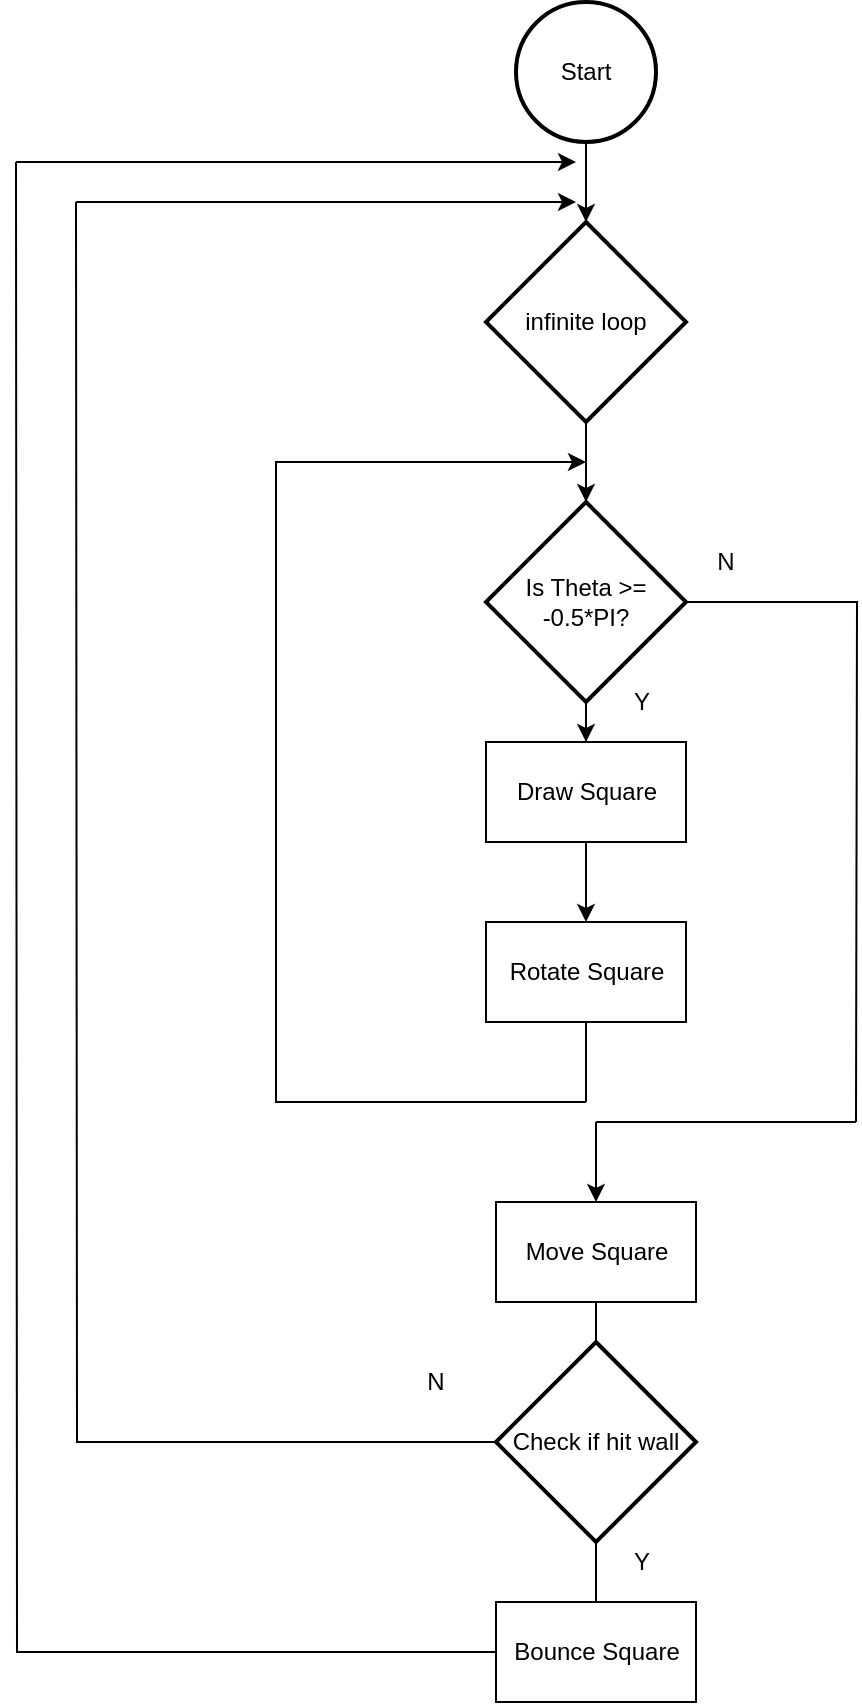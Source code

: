 <mxfile version="14.2.9" type="github">
  <diagram name="Page-1" id="edf60f1a-56cd-e834-aa8a-f176f3a09ee4">
    <mxGraphModel dx="1707" dy="817" grid="1" gridSize="10" guides="1" tooltips="1" connect="1" arrows="1" fold="1" page="1" pageScale="1" pageWidth="1100" pageHeight="850" background="#ffffff" math="0" shadow="0">
      <root>
        <mxCell id="0" />
        <mxCell id="1" parent="0" />
        <mxCell id="iP4acAa9GG4foKv7hFSj-18" style="edgeStyle=orthogonalEdgeStyle;rounded=0;orthogonalLoop=1;jettySize=auto;html=1;entryX=0.5;entryY=0;entryDx=0;entryDy=0;entryPerimeter=0;" edge="1" parent="1" source="iP4acAa9GG4foKv7hFSj-1" target="iP4acAa9GG4foKv7hFSj-12">
          <mxGeometry relative="1" as="geometry" />
        </mxCell>
        <mxCell id="iP4acAa9GG4foKv7hFSj-1" value="Start" style="strokeWidth=2;html=1;shape=mxgraph.flowchart.start_2;whiteSpace=wrap;" vertex="1" parent="1">
          <mxGeometry x="380" y="10" width="70" height="70" as="geometry" />
        </mxCell>
        <mxCell id="iP4acAa9GG4foKv7hFSj-14" style="edgeStyle=orthogonalEdgeStyle;rounded=0;orthogonalLoop=1;jettySize=auto;html=1;" edge="1" parent="1" source="iP4acAa9GG4foKv7hFSj-2" target="iP4acAa9GG4foKv7hFSj-10">
          <mxGeometry relative="1" as="geometry" />
        </mxCell>
        <mxCell id="iP4acAa9GG4foKv7hFSj-2" value="Draw Square" style="html=1;dashed=0;whitespace=wrap;" vertex="1" parent="1">
          <mxGeometry x="365" y="380" width="100" height="50" as="geometry" />
        </mxCell>
        <mxCell id="iP4acAa9GG4foKv7hFSj-6" style="edgeStyle=orthogonalEdgeStyle;rounded=0;orthogonalLoop=1;jettySize=auto;html=1;exitX=0.5;exitY=1;exitDx=0;exitDy=0;" edge="1" parent="1" source="iP4acAa9GG4foKv7hFSj-2" target="iP4acAa9GG4foKv7hFSj-2">
          <mxGeometry relative="1" as="geometry" />
        </mxCell>
        <mxCell id="iP4acAa9GG4foKv7hFSj-8" style="edgeStyle=orthogonalEdgeStyle;rounded=0;orthogonalLoop=1;jettySize=auto;html=1;entryX=0.5;entryY=0;entryDx=0;entryDy=0;" edge="1" parent="1" source="iP4acAa9GG4foKv7hFSj-7" target="iP4acAa9GG4foKv7hFSj-2">
          <mxGeometry relative="1" as="geometry" />
        </mxCell>
        <mxCell id="iP4acAa9GG4foKv7hFSj-31" style="edgeStyle=orthogonalEdgeStyle;rounded=0;orthogonalLoop=1;jettySize=auto;html=1;exitX=1;exitY=0.5;exitDx=0;exitDy=0;exitPerimeter=0;endArrow=none;endFill=0;" edge="1" parent="1" source="iP4acAa9GG4foKv7hFSj-7">
          <mxGeometry relative="1" as="geometry">
            <mxPoint x="550" y="570" as="targetPoint" />
          </mxGeometry>
        </mxCell>
        <mxCell id="iP4acAa9GG4foKv7hFSj-7" value="Is Theta &amp;gt;= -0.5*PI?" style="strokeWidth=2;html=1;shape=mxgraph.flowchart.decision;whiteSpace=wrap;" vertex="1" parent="1">
          <mxGeometry x="365" y="260" width="100" height="100" as="geometry" />
        </mxCell>
        <mxCell id="iP4acAa9GG4foKv7hFSj-9" value="Y" style="text;html=1;strokeColor=none;fillColor=none;align=center;verticalAlign=middle;whiteSpace=wrap;rounded=0;" vertex="1" parent="1">
          <mxGeometry x="422.5" y="350" width="40" height="20" as="geometry" />
        </mxCell>
        <mxCell id="iP4acAa9GG4foKv7hFSj-20" style="edgeStyle=elbowEdgeStyle;rounded=0;orthogonalLoop=1;jettySize=auto;html=1;" edge="1" parent="1">
          <mxGeometry relative="1" as="geometry">
            <mxPoint x="415" y="240" as="targetPoint" />
            <mxPoint x="415" y="560" as="sourcePoint" />
            <Array as="points">
              <mxPoint x="260" y="400" />
            </Array>
          </mxGeometry>
        </mxCell>
        <mxCell id="iP4acAa9GG4foKv7hFSj-10" value="Rotate Square" style="html=1;dashed=0;whitespace=wrap;" vertex="1" parent="1">
          <mxGeometry x="365" y="470" width="100" height="50" as="geometry" />
        </mxCell>
        <mxCell id="iP4acAa9GG4foKv7hFSj-33" style="edgeStyle=orthogonalEdgeStyle;rounded=0;orthogonalLoop=1;jettySize=auto;html=1;endArrow=none;endFill=0;" edge="1" parent="1" source="iP4acAa9GG4foKv7hFSj-11" target="iP4acAa9GG4foKv7hFSj-25">
          <mxGeometry relative="1" as="geometry" />
        </mxCell>
        <mxCell id="iP4acAa9GG4foKv7hFSj-11" value="Move Square" style="html=1;dashed=0;whitespace=wrap;" vertex="1" parent="1">
          <mxGeometry x="370" y="610" width="100" height="50" as="geometry" />
        </mxCell>
        <mxCell id="iP4acAa9GG4foKv7hFSj-17" style="edgeStyle=orthogonalEdgeStyle;rounded=0;orthogonalLoop=1;jettySize=auto;html=1;entryX=0.5;entryY=0;entryDx=0;entryDy=0;entryPerimeter=0;" edge="1" parent="1" source="iP4acAa9GG4foKv7hFSj-12" target="iP4acAa9GG4foKv7hFSj-7">
          <mxGeometry relative="1" as="geometry" />
        </mxCell>
        <mxCell id="iP4acAa9GG4foKv7hFSj-12" value="infinite loop" style="strokeWidth=2;html=1;shape=mxgraph.flowchart.decision;whiteSpace=wrap;" vertex="1" parent="1">
          <mxGeometry x="365" y="120" width="100" height="100" as="geometry" />
        </mxCell>
        <mxCell id="iP4acAa9GG4foKv7hFSj-24" value="N" style="text;html=1;strokeColor=none;fillColor=none;align=center;verticalAlign=middle;whiteSpace=wrap;rounded=0;" vertex="1" parent="1">
          <mxGeometry x="465" y="280" width="40" height="20" as="geometry" />
        </mxCell>
        <mxCell id="iP4acAa9GG4foKv7hFSj-34" style="edgeStyle=orthogonalEdgeStyle;rounded=0;orthogonalLoop=1;jettySize=auto;html=1;endArrow=none;endFill=0;" edge="1" parent="1" source="iP4acAa9GG4foKv7hFSj-25" target="iP4acAa9GG4foKv7hFSj-27">
          <mxGeometry relative="1" as="geometry" />
        </mxCell>
        <mxCell id="iP4acAa9GG4foKv7hFSj-37" style="edgeStyle=orthogonalEdgeStyle;rounded=0;orthogonalLoop=1;jettySize=auto;html=1;endArrow=none;endFill=0;" edge="1" parent="1" source="iP4acAa9GG4foKv7hFSj-25">
          <mxGeometry relative="1" as="geometry">
            <mxPoint x="160" y="110" as="targetPoint" />
          </mxGeometry>
        </mxCell>
        <mxCell id="iP4acAa9GG4foKv7hFSj-25" value="Check if hit wall" style="strokeWidth=2;html=1;shape=mxgraph.flowchart.decision;whiteSpace=wrap;" vertex="1" parent="1">
          <mxGeometry x="370" y="680" width="100" height="100" as="geometry" />
        </mxCell>
        <mxCell id="iP4acAa9GG4foKv7hFSj-39" style="edgeStyle=orthogonalEdgeStyle;rounded=0;orthogonalLoop=1;jettySize=auto;html=1;endArrow=none;endFill=0;" edge="1" parent="1" source="iP4acAa9GG4foKv7hFSj-27">
          <mxGeometry relative="1" as="geometry">
            <mxPoint x="130" y="90" as="targetPoint" />
          </mxGeometry>
        </mxCell>
        <mxCell id="iP4acAa9GG4foKv7hFSj-27" value="Bounce Square" style="html=1;dashed=0;whitespace=wrap;" vertex="1" parent="1">
          <mxGeometry x="370" y="810" width="100" height="50" as="geometry" />
        </mxCell>
        <mxCell id="iP4acAa9GG4foKv7hFSj-28" value="" style="endArrow=none;html=1;" edge="1" parent="1">
          <mxGeometry width="50" height="50" relative="1" as="geometry">
            <mxPoint x="420" y="570" as="sourcePoint" />
            <mxPoint x="550" y="570" as="targetPoint" />
          </mxGeometry>
        </mxCell>
        <mxCell id="iP4acAa9GG4foKv7hFSj-29" value="" style="endArrow=none;html=1;entryX=0.5;entryY=1;entryDx=0;entryDy=0;" edge="1" parent="1" target="iP4acAa9GG4foKv7hFSj-10">
          <mxGeometry width="50" height="50" relative="1" as="geometry">
            <mxPoint x="415" y="560" as="sourcePoint" />
            <mxPoint x="520" y="620" as="targetPoint" />
          </mxGeometry>
        </mxCell>
        <mxCell id="iP4acAa9GG4foKv7hFSj-32" value="" style="endArrow=classic;html=1;entryX=0.5;entryY=0;entryDx=0;entryDy=0;" edge="1" parent="1" target="iP4acAa9GG4foKv7hFSj-11">
          <mxGeometry width="50" height="50" relative="1" as="geometry">
            <mxPoint x="420" y="570" as="sourcePoint" />
            <mxPoint x="590" y="340" as="targetPoint" />
          </mxGeometry>
        </mxCell>
        <mxCell id="iP4acAa9GG4foKv7hFSj-35" value="Y" style="text;html=1;strokeColor=none;fillColor=none;align=center;verticalAlign=middle;whiteSpace=wrap;rounded=0;" vertex="1" parent="1">
          <mxGeometry x="422.5" y="780" width="40" height="20" as="geometry" />
        </mxCell>
        <mxCell id="iP4acAa9GG4foKv7hFSj-36" value="N" style="text;html=1;strokeColor=none;fillColor=none;align=center;verticalAlign=middle;whiteSpace=wrap;rounded=0;" vertex="1" parent="1">
          <mxGeometry x="320" y="690" width="40" height="20" as="geometry" />
        </mxCell>
        <mxCell id="iP4acAa9GG4foKv7hFSj-38" value="" style="endArrow=classic;html=1;" edge="1" parent="1">
          <mxGeometry width="50" height="50" relative="1" as="geometry">
            <mxPoint x="160" y="110" as="sourcePoint" />
            <mxPoint x="410" y="110" as="targetPoint" />
          </mxGeometry>
        </mxCell>
        <mxCell id="iP4acAa9GG4foKv7hFSj-41" value="" style="endArrow=classic;html=1;" edge="1" parent="1">
          <mxGeometry width="50" height="50" relative="1" as="geometry">
            <mxPoint x="130" y="90" as="sourcePoint" />
            <mxPoint x="410" y="90" as="targetPoint" />
          </mxGeometry>
        </mxCell>
      </root>
    </mxGraphModel>
  </diagram>
</mxfile>
